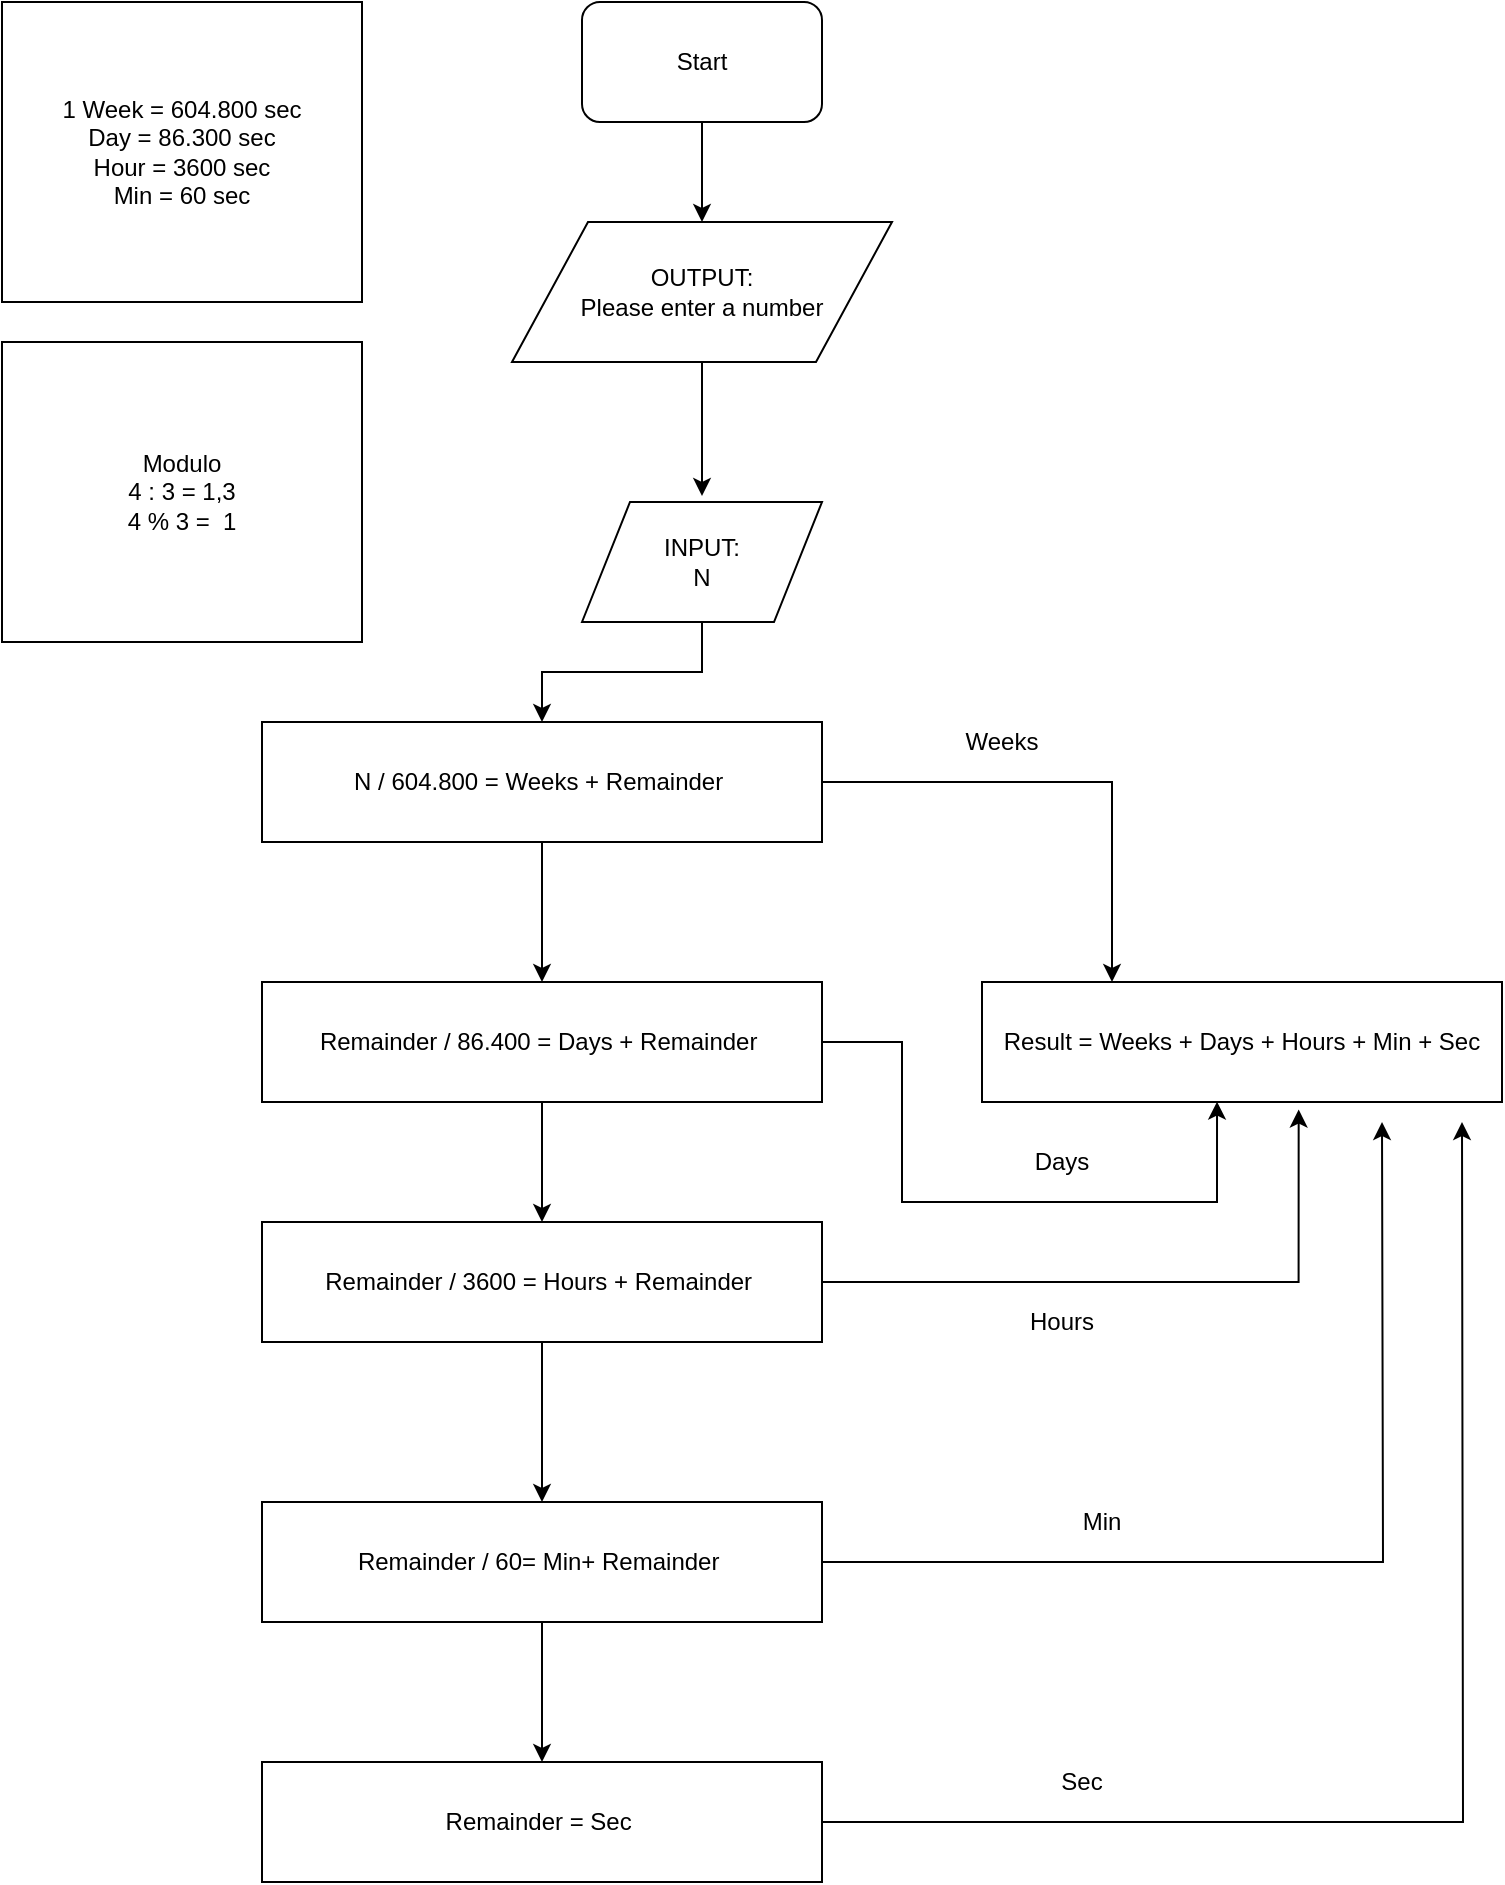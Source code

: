 <mxfile version="13.3.1" type="device"><diagram id="XXINxOlAdQzc1QsZ2bV1" name="Page-1"><mxGraphModel dx="1024" dy="592" grid="1" gridSize="10" guides="1" tooltips="1" connect="1" arrows="1" fold="1" page="1" pageScale="1" pageWidth="827" pageHeight="1169" math="0" shadow="0"><root><mxCell id="0"/><mxCell id="1" parent="0"/><mxCell id="aKYP1DAvCwiXvwejPGuA-4" style="edgeStyle=orthogonalEdgeStyle;rounded=0;orthogonalLoop=1;jettySize=auto;html=1;entryX=0.5;entryY=0;entryDx=0;entryDy=0;" edge="1" parent="1" source="aKYP1DAvCwiXvwejPGuA-1" target="aKYP1DAvCwiXvwejPGuA-2"><mxGeometry relative="1" as="geometry"/></mxCell><mxCell id="aKYP1DAvCwiXvwejPGuA-1" value="Start" style="rounded=1;whiteSpace=wrap;html=1;" vertex="1" parent="1"><mxGeometry x="320" y="80" width="120" height="60" as="geometry"/></mxCell><mxCell id="aKYP1DAvCwiXvwejPGuA-5" style="edgeStyle=orthogonalEdgeStyle;rounded=0;orthogonalLoop=1;jettySize=auto;html=1;" edge="1" parent="1" source="aKYP1DAvCwiXvwejPGuA-2"><mxGeometry relative="1" as="geometry"><mxPoint x="380" y="327" as="targetPoint"/></mxGeometry></mxCell><mxCell id="aKYP1DAvCwiXvwejPGuA-2" value="OUTPUT: &lt;br&gt;Please enter a number" style="shape=parallelogram;perimeter=parallelogramPerimeter;whiteSpace=wrap;html=1;" vertex="1" parent="1"><mxGeometry x="285" y="190" width="190" height="70" as="geometry"/></mxCell><mxCell id="aKYP1DAvCwiXvwejPGuA-14" style="edgeStyle=orthogonalEdgeStyle;rounded=0;orthogonalLoop=1;jettySize=auto;html=1;" edge="1" parent="1" source="aKYP1DAvCwiXvwejPGuA-3" target="aKYP1DAvCwiXvwejPGuA-9"><mxGeometry relative="1" as="geometry"/></mxCell><mxCell id="aKYP1DAvCwiXvwejPGuA-3" value="INPUT:&lt;br&gt;N" style="shape=parallelogram;perimeter=parallelogramPerimeter;whiteSpace=wrap;html=1;" vertex="1" parent="1"><mxGeometry x="320" y="330" width="120" height="60" as="geometry"/></mxCell><mxCell id="aKYP1DAvCwiXvwejPGuA-7" value="1 Week = 604.800 sec&lt;br&gt;Day = 86.300 sec&lt;br&gt;Hour = 3600 sec&lt;br&gt;Min = 60 sec" style="rounded=0;whiteSpace=wrap;html=1;" vertex="1" parent="1"><mxGeometry x="30" y="80" width="180" height="150" as="geometry"/></mxCell><mxCell id="aKYP1DAvCwiXvwejPGuA-18" style="edgeStyle=orthogonalEdgeStyle;rounded=0;orthogonalLoop=1;jettySize=auto;html=1;entryX=0.5;entryY=0;entryDx=0;entryDy=0;" edge="1" parent="1" source="aKYP1DAvCwiXvwejPGuA-9" target="aKYP1DAvCwiXvwejPGuA-10"><mxGeometry relative="1" as="geometry"/></mxCell><mxCell id="aKYP1DAvCwiXvwejPGuA-22" style="edgeStyle=orthogonalEdgeStyle;rounded=0;orthogonalLoop=1;jettySize=auto;html=1;entryX=0.25;entryY=0;entryDx=0;entryDy=0;" edge="1" parent="1" source="aKYP1DAvCwiXvwejPGuA-9" target="aKYP1DAvCwiXvwejPGuA-15"><mxGeometry relative="1" as="geometry"/></mxCell><mxCell id="aKYP1DAvCwiXvwejPGuA-9" value="N / 604.800 = Weeks + Remainder&amp;nbsp;" style="rounded=0;whiteSpace=wrap;html=1;" vertex="1" parent="1"><mxGeometry x="160" y="440" width="280" height="60" as="geometry"/></mxCell><mxCell id="aKYP1DAvCwiXvwejPGuA-19" style="edgeStyle=orthogonalEdgeStyle;rounded=0;orthogonalLoop=1;jettySize=auto;html=1;entryX=0.5;entryY=0;entryDx=0;entryDy=0;" edge="1" parent="1" source="aKYP1DAvCwiXvwejPGuA-10" target="aKYP1DAvCwiXvwejPGuA-11"><mxGeometry relative="1" as="geometry"/></mxCell><mxCell id="aKYP1DAvCwiXvwejPGuA-26" style="edgeStyle=orthogonalEdgeStyle;rounded=0;orthogonalLoop=1;jettySize=auto;html=1;entryX=0.452;entryY=0.997;entryDx=0;entryDy=0;entryPerimeter=0;" edge="1" parent="1" source="aKYP1DAvCwiXvwejPGuA-10" target="aKYP1DAvCwiXvwejPGuA-15"><mxGeometry relative="1" as="geometry"><Array as="points"><mxPoint x="480" y="600"/><mxPoint x="480" y="680"/><mxPoint x="638" y="680"/></Array></mxGeometry></mxCell><mxCell id="aKYP1DAvCwiXvwejPGuA-10" value="Remainder / 86.400 = Days + Remainder&amp;nbsp;" style="rounded=0;whiteSpace=wrap;html=1;" vertex="1" parent="1"><mxGeometry x="160" y="570" width="280" height="60" as="geometry"/></mxCell><mxCell id="aKYP1DAvCwiXvwejPGuA-20" style="edgeStyle=orthogonalEdgeStyle;rounded=0;orthogonalLoop=1;jettySize=auto;html=1;entryX=0.5;entryY=0;entryDx=0;entryDy=0;" edge="1" parent="1" source="aKYP1DAvCwiXvwejPGuA-11" target="aKYP1DAvCwiXvwejPGuA-12"><mxGeometry relative="1" as="geometry"/></mxCell><mxCell id="aKYP1DAvCwiXvwejPGuA-25" style="edgeStyle=orthogonalEdgeStyle;rounded=0;orthogonalLoop=1;jettySize=auto;html=1;entryX=0.609;entryY=1.063;entryDx=0;entryDy=0;entryPerimeter=0;" edge="1" parent="1" source="aKYP1DAvCwiXvwejPGuA-11" target="aKYP1DAvCwiXvwejPGuA-15"><mxGeometry relative="1" as="geometry"/></mxCell><mxCell id="aKYP1DAvCwiXvwejPGuA-11" value="Remainder / 3600 = Hours + Remainder&amp;nbsp;" style="rounded=0;whiteSpace=wrap;html=1;" vertex="1" parent="1"><mxGeometry x="160" y="690" width="280" height="60" as="geometry"/></mxCell><mxCell id="aKYP1DAvCwiXvwejPGuA-21" style="edgeStyle=orthogonalEdgeStyle;rounded=0;orthogonalLoop=1;jettySize=auto;html=1;entryX=0.5;entryY=0;entryDx=0;entryDy=0;" edge="1" parent="1" source="aKYP1DAvCwiXvwejPGuA-12" target="aKYP1DAvCwiXvwejPGuA-13"><mxGeometry relative="1" as="geometry"/></mxCell><mxCell id="aKYP1DAvCwiXvwejPGuA-24" style="edgeStyle=orthogonalEdgeStyle;rounded=0;orthogonalLoop=1;jettySize=auto;html=1;" edge="1" parent="1" source="aKYP1DAvCwiXvwejPGuA-12"><mxGeometry relative="1" as="geometry"><mxPoint x="720" y="640" as="targetPoint"/></mxGeometry></mxCell><mxCell id="aKYP1DAvCwiXvwejPGuA-12" value="Remainder / 60= Min+ Remainder&amp;nbsp;" style="rounded=0;whiteSpace=wrap;html=1;" vertex="1" parent="1"><mxGeometry x="160" y="830" width="280" height="60" as="geometry"/></mxCell><mxCell id="aKYP1DAvCwiXvwejPGuA-23" style="edgeStyle=orthogonalEdgeStyle;rounded=0;orthogonalLoop=1;jettySize=auto;html=1;" edge="1" parent="1" source="aKYP1DAvCwiXvwejPGuA-13"><mxGeometry relative="1" as="geometry"><mxPoint x="760" y="640" as="targetPoint"/></mxGeometry></mxCell><mxCell id="aKYP1DAvCwiXvwejPGuA-13" value="Remainder = Sec&amp;nbsp;" style="rounded=0;whiteSpace=wrap;html=1;" vertex="1" parent="1"><mxGeometry x="160" y="960" width="280" height="60" as="geometry"/></mxCell><mxCell id="aKYP1DAvCwiXvwejPGuA-15" value="Result = Weeks + Days + Hours + Min + Sec" style="rounded=0;whiteSpace=wrap;html=1;" vertex="1" parent="1"><mxGeometry x="520" y="570" width="260" height="60" as="geometry"/></mxCell><mxCell id="aKYP1DAvCwiXvwejPGuA-27" value="Weeks" style="text;html=1;strokeColor=none;fillColor=none;align=center;verticalAlign=middle;whiteSpace=wrap;rounded=0;" vertex="1" parent="1"><mxGeometry x="510" y="440" width="40" height="20" as="geometry"/></mxCell><mxCell id="aKYP1DAvCwiXvwejPGuA-28" value="Days&lt;span style=&quot;color: rgba(0 , 0 , 0 , 0) ; font-family: monospace ; font-size: 0px&quot;&gt;%3CmxGraphModel%3E%3Croot%3E%3CmxCell%20id%3D%220%22%2F%3E%3CmxCell%20id%3D%221%22%20parent%3D%220%22%2F%3E%3CmxCell%20id%3D%222%22%20value%3D%22Weeks%22%20style%3D%22text%3Bhtml%3D1%3BstrokeColor%3Dnone%3BfillColor%3Dnone%3Balign%3Dcenter%3BverticalAlign%3Dmiddle%3BwhiteSpace%3Dwrap%3Brounded%3D0%3B%22%20vertex%3D%221%22%20parent%3D%221%22%3E%3CmxGeometry%20x%3D%22510%22%20y%3D%22440%22%20width%3D%2240%22%20height%3D%2220%22%20as%3D%22geometry%22%2F%3E%3C%2FmxCell%3E%3C%2Froot%3E%3C%2FmxGraphModel%3E&lt;/span&gt;" style="text;html=1;strokeColor=none;fillColor=none;align=center;verticalAlign=middle;whiteSpace=wrap;rounded=0;" vertex="1" parent="1"><mxGeometry x="540" y="650" width="40" height="20" as="geometry"/></mxCell><mxCell id="aKYP1DAvCwiXvwejPGuA-29" value="Hours" style="text;html=1;strokeColor=none;fillColor=none;align=center;verticalAlign=middle;whiteSpace=wrap;rounded=0;" vertex="1" parent="1"><mxGeometry x="540" y="730" width="40" height="20" as="geometry"/></mxCell><mxCell id="aKYP1DAvCwiXvwejPGuA-30" value="Min" style="text;html=1;strokeColor=none;fillColor=none;align=center;verticalAlign=middle;whiteSpace=wrap;rounded=0;" vertex="1" parent="1"><mxGeometry x="560" y="830" width="40" height="20" as="geometry"/></mxCell><mxCell id="aKYP1DAvCwiXvwejPGuA-31" value="Sec" style="text;html=1;strokeColor=none;fillColor=none;align=center;verticalAlign=middle;whiteSpace=wrap;rounded=0;" vertex="1" parent="1"><mxGeometry x="550" y="960" width="40" height="20" as="geometry"/></mxCell><mxCell id="aKYP1DAvCwiXvwejPGuA-32" value="Modulo&lt;br&gt;4 : 3 = 1,3&lt;br&gt;4 % 3 =&amp;nbsp; 1" style="rounded=0;whiteSpace=wrap;html=1;" vertex="1" parent="1"><mxGeometry x="30" y="250" width="180" height="150" as="geometry"/></mxCell></root></mxGraphModel></diagram></mxfile>